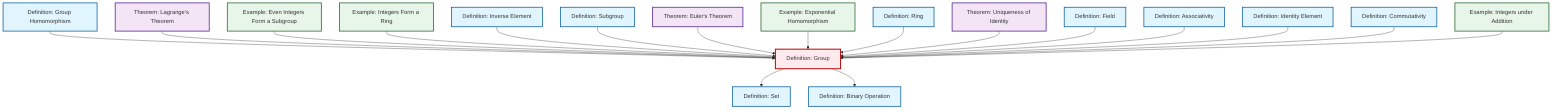 graph TD
    classDef definition fill:#e1f5fe,stroke:#01579b,stroke-width:2px
    classDef theorem fill:#f3e5f5,stroke:#4a148c,stroke-width:2px
    classDef axiom fill:#fff3e0,stroke:#e65100,stroke-width:2px
    classDef example fill:#e8f5e9,stroke:#1b5e20,stroke-width:2px
    classDef current fill:#ffebee,stroke:#b71c1c,stroke-width:3px
    def-binary-operation["Definition: Binary Operation"]:::definition
    def-commutativity["Definition: Commutativity"]:::definition
    def-identity-element["Definition: Identity Element"]:::definition
    def-field["Definition: Field"]:::definition
    def-inverse-element["Definition: Inverse Element"]:::definition
    def-associativity["Definition: Associativity"]:::definition
    ex-even-integers-subgroup["Example: Even Integers Form a Subgroup"]:::example
    def-homomorphism["Definition: Group Homomorphism"]:::definition
    def-subgroup["Definition: Subgroup"]:::definition
    def-set["Definition: Set"]:::definition
    thm-unique-identity["Theorem: Uniqueness of Identity"]:::theorem
    def-ring["Definition: Ring"]:::definition
    thm-euler["Theorem: Euler's Theorem"]:::theorem
    ex-integers-addition["Example: Integers under Addition"]:::example
    ex-exponential-homomorphism["Example: Exponential Homomorphism"]:::example
    ex-integers-ring["Example: Integers Form a Ring"]:::example
    thm-lagrange["Theorem: Lagrange's Theorem"]:::theorem
    def-group["Definition: Group"]:::definition
    def-homomorphism --> def-group
    thm-lagrange --> def-group
    ex-even-integers-subgroup --> def-group
    def-group --> def-set
    def-group --> def-binary-operation
    ex-integers-ring --> def-group
    def-inverse-element --> def-group
    def-subgroup --> def-group
    thm-euler --> def-group
    ex-exponential-homomorphism --> def-group
    def-ring --> def-group
    thm-unique-identity --> def-group
    def-field --> def-group
    def-associativity --> def-group
    def-identity-element --> def-group
    def-commutativity --> def-group
    ex-integers-addition --> def-group
    class def-group current